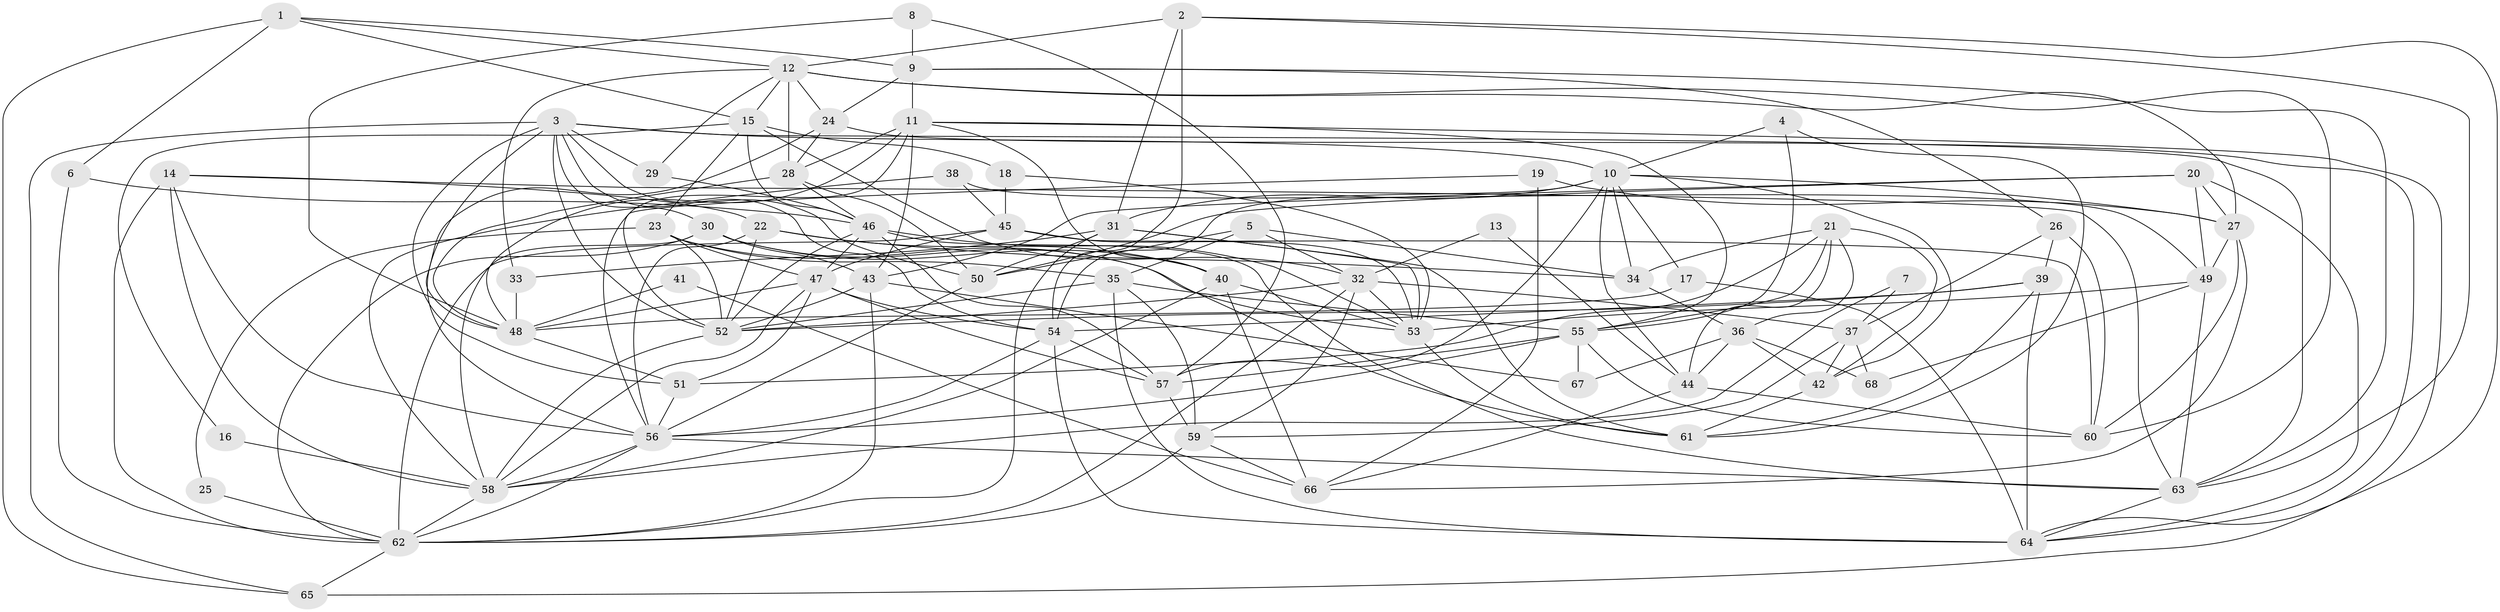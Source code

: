 // original degree distribution, {2: 0.1323529411764706, 4: 0.25735294117647056, 6: 0.125, 5: 0.13970588235294118, 3: 0.29411764705882354, 8: 0.014705882352941176, 7: 0.03676470588235294}
// Generated by graph-tools (version 1.1) at 2025/26/03/09/25 03:26:10]
// undirected, 68 vertices, 198 edges
graph export_dot {
graph [start="1"]
  node [color=gray90,style=filled];
  1;
  2;
  3;
  4;
  5;
  6;
  7;
  8;
  9;
  10;
  11;
  12;
  13;
  14;
  15;
  16;
  17;
  18;
  19;
  20;
  21;
  22;
  23;
  24;
  25;
  26;
  27;
  28;
  29;
  30;
  31;
  32;
  33;
  34;
  35;
  36;
  37;
  38;
  39;
  40;
  41;
  42;
  43;
  44;
  45;
  46;
  47;
  48;
  49;
  50;
  51;
  52;
  53;
  54;
  55;
  56;
  57;
  58;
  59;
  60;
  61;
  62;
  63;
  64;
  65;
  66;
  67;
  68;
  1 -- 6 [weight=1.0];
  1 -- 9 [weight=1.0];
  1 -- 12 [weight=1.0];
  1 -- 15 [weight=1.0];
  1 -- 65 [weight=1.0];
  2 -- 12 [weight=1.0];
  2 -- 31 [weight=1.0];
  2 -- 54 [weight=1.0];
  2 -- 63 [weight=1.0];
  2 -- 64 [weight=1.0];
  3 -- 10 [weight=1.0];
  3 -- 29 [weight=1.0];
  3 -- 30 [weight=1.0];
  3 -- 48 [weight=1.0];
  3 -- 50 [weight=1.0];
  3 -- 51 [weight=2.0];
  3 -- 52 [weight=1.0];
  3 -- 54 [weight=1.0];
  3 -- 63 [weight=1.0];
  3 -- 65 [weight=1.0];
  4 -- 10 [weight=1.0];
  4 -- 55 [weight=1.0];
  4 -- 61 [weight=1.0];
  5 -- 32 [weight=1.0];
  5 -- 34 [weight=1.0];
  5 -- 35 [weight=1.0];
  5 -- 50 [weight=1.0];
  6 -- 46 [weight=1.0];
  6 -- 62 [weight=1.0];
  7 -- 37 [weight=1.0];
  7 -- 58 [weight=1.0];
  8 -- 9 [weight=1.0];
  8 -- 48 [weight=1.0];
  8 -- 57 [weight=1.0];
  9 -- 11 [weight=1.0];
  9 -- 24 [weight=1.0];
  9 -- 26 [weight=1.0];
  9 -- 63 [weight=1.0];
  10 -- 17 [weight=1.0];
  10 -- 27 [weight=1.0];
  10 -- 31 [weight=1.0];
  10 -- 34 [weight=1.0];
  10 -- 42 [weight=1.0];
  10 -- 44 [weight=1.0];
  10 -- 54 [weight=1.0];
  10 -- 57 [weight=1.0];
  11 -- 28 [weight=1.0];
  11 -- 40 [weight=1.0];
  11 -- 43 [weight=1.0];
  11 -- 48 [weight=1.0];
  11 -- 52 [weight=1.0];
  11 -- 55 [weight=1.0];
  11 -- 65 [weight=1.0];
  12 -- 15 [weight=1.0];
  12 -- 24 [weight=1.0];
  12 -- 27 [weight=1.0];
  12 -- 28 [weight=1.0];
  12 -- 29 [weight=1.0];
  12 -- 33 [weight=1.0];
  12 -- 60 [weight=1.0];
  13 -- 32 [weight=1.0];
  13 -- 44 [weight=1.0];
  14 -- 22 [weight=1.0];
  14 -- 56 [weight=1.0];
  14 -- 58 [weight=1.0];
  14 -- 62 [weight=1.0];
  14 -- 63 [weight=1.0];
  15 -- 16 [weight=1.0];
  15 -- 18 [weight=1.0];
  15 -- 23 [weight=1.0];
  15 -- 32 [weight=1.0];
  15 -- 46 [weight=1.0];
  16 -- 58 [weight=1.0];
  17 -- 48 [weight=1.0];
  17 -- 64 [weight=1.0];
  18 -- 45 [weight=1.0];
  18 -- 53 [weight=1.0];
  19 -- 27 [weight=1.0];
  19 -- 56 [weight=1.0];
  19 -- 66 [weight=1.0];
  20 -- 27 [weight=1.0];
  20 -- 43 [weight=1.0];
  20 -- 49 [weight=1.0];
  20 -- 50 [weight=1.0];
  20 -- 64 [weight=1.0];
  21 -- 34 [weight=1.0];
  21 -- 36 [weight=1.0];
  21 -- 42 [weight=1.0];
  21 -- 44 [weight=1.0];
  21 -- 51 [weight=1.0];
  21 -- 55 [weight=1.0];
  22 -- 34 [weight=1.0];
  22 -- 40 [weight=1.0];
  22 -- 52 [weight=1.0];
  22 -- 56 [weight=1.0];
  23 -- 25 [weight=1.0];
  23 -- 35 [weight=1.0];
  23 -- 47 [weight=1.0];
  23 -- 52 [weight=1.0];
  23 -- 53 [weight=1.0];
  24 -- 28 [weight=1.0];
  24 -- 56 [weight=1.0];
  24 -- 64 [weight=1.0];
  25 -- 62 [weight=1.0];
  26 -- 37 [weight=1.0];
  26 -- 39 [weight=1.0];
  26 -- 60 [weight=1.0];
  27 -- 49 [weight=1.0];
  27 -- 60 [weight=1.0];
  27 -- 66 [weight=1.0];
  28 -- 46 [weight=1.0];
  28 -- 48 [weight=1.0];
  28 -- 50 [weight=1.0];
  29 -- 46 [weight=1.0];
  30 -- 40 [weight=1.0];
  30 -- 43 [weight=1.0];
  30 -- 58 [weight=1.0];
  30 -- 61 [weight=1.0];
  30 -- 62 [weight=1.0];
  31 -- 33 [weight=1.0];
  31 -- 50 [weight=1.0];
  31 -- 53 [weight=1.0];
  31 -- 61 [weight=1.0];
  31 -- 62 [weight=1.0];
  32 -- 37 [weight=1.0];
  32 -- 52 [weight=2.0];
  32 -- 53 [weight=1.0];
  32 -- 59 [weight=1.0];
  32 -- 62 [weight=1.0];
  33 -- 48 [weight=1.0];
  34 -- 36 [weight=1.0];
  35 -- 52 [weight=1.0];
  35 -- 55 [weight=1.0];
  35 -- 59 [weight=1.0];
  35 -- 64 [weight=2.0];
  36 -- 42 [weight=1.0];
  36 -- 44 [weight=1.0];
  36 -- 67 [weight=1.0];
  36 -- 68 [weight=1.0];
  37 -- 42 [weight=1.0];
  37 -- 59 [weight=1.0];
  37 -- 68 [weight=1.0];
  38 -- 45 [weight=1.0];
  38 -- 49 [weight=1.0];
  38 -- 58 [weight=1.0];
  39 -- 52 [weight=1.0];
  39 -- 54 [weight=1.0];
  39 -- 61 [weight=1.0];
  39 -- 64 [weight=1.0];
  40 -- 53 [weight=1.0];
  40 -- 58 [weight=1.0];
  40 -- 66 [weight=1.0];
  41 -- 48 [weight=1.0];
  41 -- 66 [weight=1.0];
  42 -- 61 [weight=1.0];
  43 -- 52 [weight=1.0];
  43 -- 62 [weight=1.0];
  43 -- 67 [weight=1.0];
  44 -- 60 [weight=1.0];
  44 -- 66 [weight=1.0];
  45 -- 47 [weight=1.0];
  45 -- 53 [weight=1.0];
  45 -- 60 [weight=1.0];
  45 -- 62 [weight=1.0];
  46 -- 47 [weight=1.0];
  46 -- 52 [weight=1.0];
  46 -- 53 [weight=1.0];
  46 -- 57 [weight=1.0];
  46 -- 63 [weight=1.0];
  47 -- 48 [weight=1.0];
  47 -- 51 [weight=1.0];
  47 -- 54 [weight=1.0];
  47 -- 57 [weight=1.0];
  47 -- 58 [weight=1.0];
  48 -- 51 [weight=1.0];
  49 -- 53 [weight=1.0];
  49 -- 63 [weight=1.0];
  49 -- 68 [weight=1.0];
  50 -- 56 [weight=1.0];
  51 -- 56 [weight=1.0];
  52 -- 58 [weight=1.0];
  53 -- 61 [weight=1.0];
  54 -- 56 [weight=1.0];
  54 -- 57 [weight=1.0];
  54 -- 64 [weight=1.0];
  55 -- 56 [weight=1.0];
  55 -- 57 [weight=1.0];
  55 -- 60 [weight=1.0];
  55 -- 67 [weight=2.0];
  56 -- 58 [weight=1.0];
  56 -- 62 [weight=1.0];
  56 -- 63 [weight=1.0];
  57 -- 59 [weight=1.0];
  58 -- 62 [weight=1.0];
  59 -- 62 [weight=1.0];
  59 -- 66 [weight=1.0];
  62 -- 65 [weight=1.0];
  63 -- 64 [weight=1.0];
}

